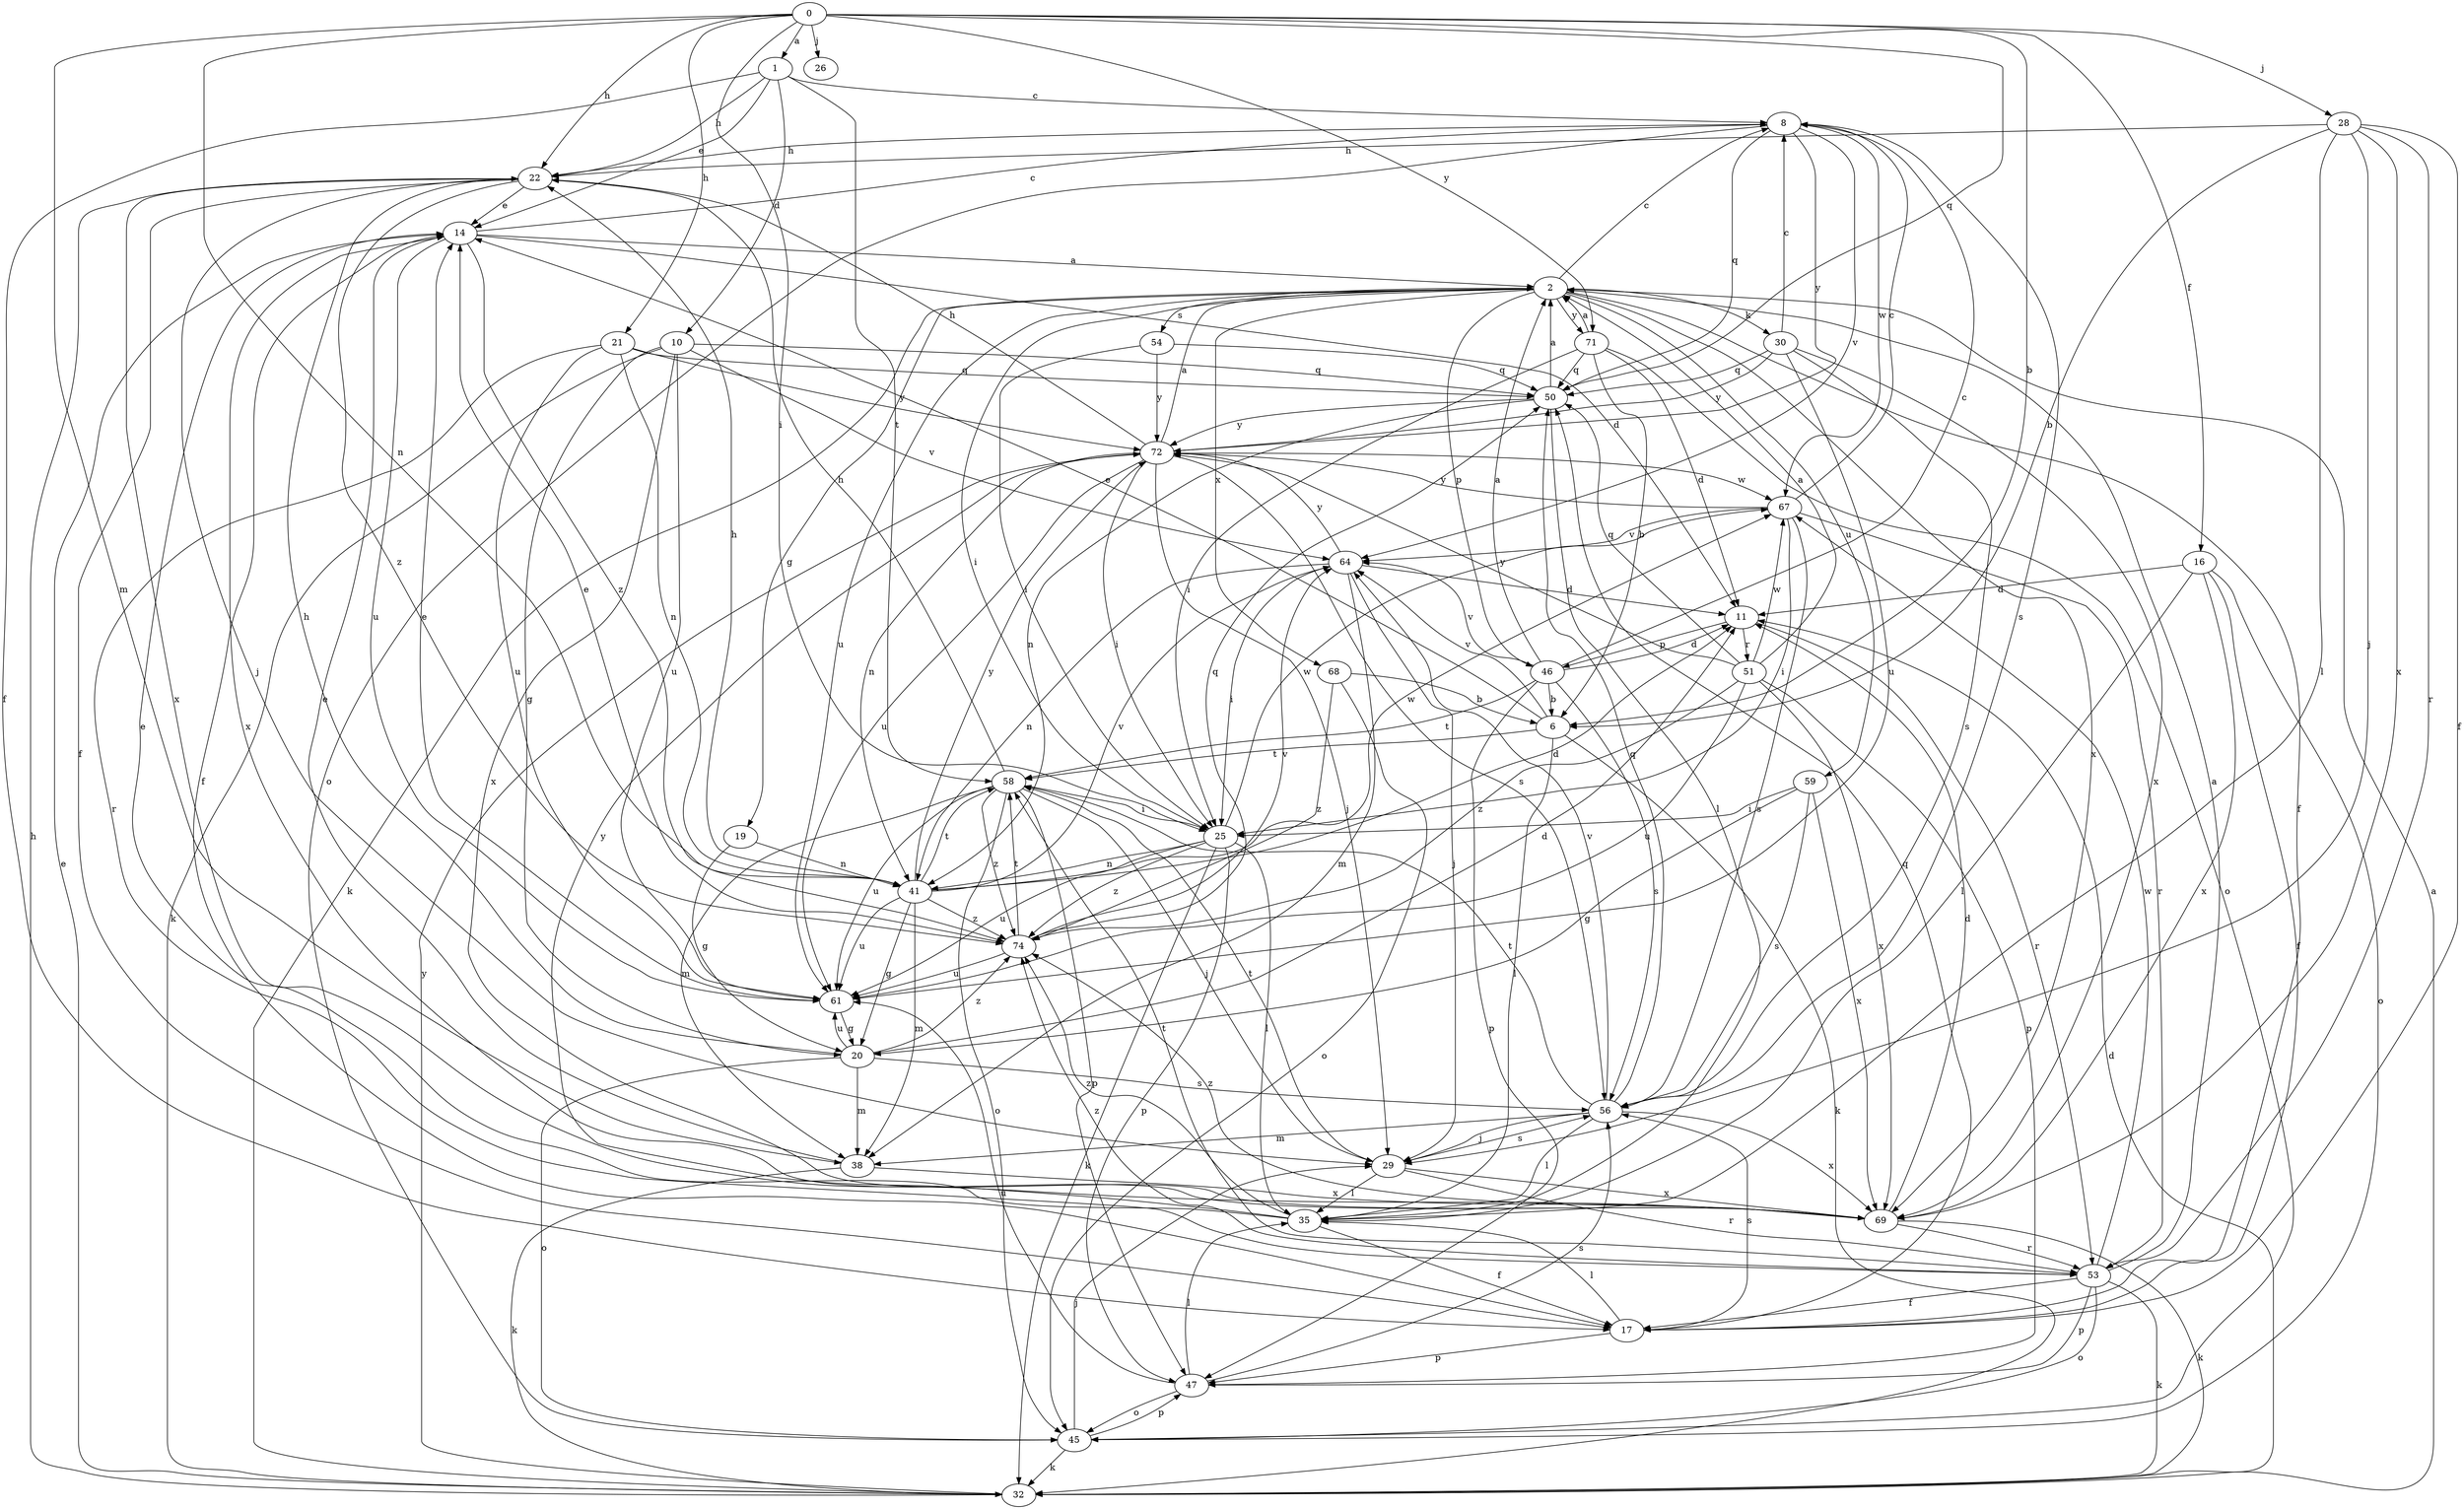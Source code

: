 strict digraph  {
0;
1;
2;
6;
8;
10;
11;
14;
16;
17;
19;
20;
21;
22;
25;
26;
28;
29;
30;
32;
35;
38;
41;
45;
46;
47;
50;
51;
53;
54;
56;
58;
59;
61;
64;
67;
68;
69;
71;
72;
74;
0 -> 1  [label=a];
0 -> 6  [label=b];
0 -> 16  [label=f];
0 -> 21  [label=h];
0 -> 22  [label=h];
0 -> 25  [label=i];
0 -> 26  [label=j];
0 -> 28  [label=j];
0 -> 38  [label=m];
0 -> 41  [label=n];
0 -> 50  [label=q];
0 -> 71  [label=y];
1 -> 8  [label=c];
1 -> 10  [label=d];
1 -> 14  [label=e];
1 -> 17  [label=f];
1 -> 22  [label=h];
1 -> 58  [label=t];
2 -> 8  [label=c];
2 -> 17  [label=f];
2 -> 19  [label=g];
2 -> 25  [label=i];
2 -> 30  [label=k];
2 -> 32  [label=k];
2 -> 46  [label=p];
2 -> 54  [label=s];
2 -> 59  [label=u];
2 -> 61  [label=u];
2 -> 68  [label=x];
2 -> 69  [label=x];
2 -> 71  [label=y];
6 -> 14  [label=e];
6 -> 32  [label=k];
6 -> 35  [label=l];
6 -> 58  [label=t];
6 -> 64  [label=v];
8 -> 22  [label=h];
8 -> 45  [label=o];
8 -> 50  [label=q];
8 -> 56  [label=s];
8 -> 64  [label=v];
8 -> 67  [label=w];
8 -> 72  [label=y];
10 -> 20  [label=g];
10 -> 32  [label=k];
10 -> 50  [label=q];
10 -> 61  [label=u];
10 -> 64  [label=v];
10 -> 69  [label=x];
11 -> 46  [label=p];
11 -> 51  [label=r];
11 -> 53  [label=r];
14 -> 2  [label=a];
14 -> 8  [label=c];
14 -> 11  [label=d];
14 -> 17  [label=f];
14 -> 61  [label=u];
14 -> 69  [label=x];
14 -> 74  [label=z];
16 -> 11  [label=d];
16 -> 17  [label=f];
16 -> 35  [label=l];
16 -> 45  [label=o];
16 -> 69  [label=x];
17 -> 35  [label=l];
17 -> 47  [label=p];
17 -> 50  [label=q];
17 -> 56  [label=s];
19 -> 20  [label=g];
19 -> 41  [label=n];
20 -> 11  [label=d];
20 -> 22  [label=h];
20 -> 38  [label=m];
20 -> 45  [label=o];
20 -> 56  [label=s];
20 -> 61  [label=u];
20 -> 74  [label=z];
21 -> 41  [label=n];
21 -> 50  [label=q];
21 -> 53  [label=r];
21 -> 61  [label=u];
21 -> 72  [label=y];
22 -> 14  [label=e];
22 -> 17  [label=f];
22 -> 29  [label=j];
22 -> 69  [label=x];
22 -> 74  [label=z];
25 -> 32  [label=k];
25 -> 35  [label=l];
25 -> 41  [label=n];
25 -> 47  [label=p];
25 -> 61  [label=u];
25 -> 67  [label=w];
25 -> 74  [label=z];
28 -> 6  [label=b];
28 -> 17  [label=f];
28 -> 22  [label=h];
28 -> 29  [label=j];
28 -> 35  [label=l];
28 -> 53  [label=r];
28 -> 69  [label=x];
29 -> 35  [label=l];
29 -> 53  [label=r];
29 -> 56  [label=s];
29 -> 58  [label=t];
29 -> 69  [label=x];
30 -> 8  [label=c];
30 -> 50  [label=q];
30 -> 56  [label=s];
30 -> 61  [label=u];
30 -> 69  [label=x];
30 -> 72  [label=y];
32 -> 2  [label=a];
32 -> 11  [label=d];
32 -> 14  [label=e];
32 -> 22  [label=h];
32 -> 72  [label=y];
35 -> 14  [label=e];
35 -> 17  [label=f];
35 -> 72  [label=y];
35 -> 74  [label=z];
38 -> 14  [label=e];
38 -> 32  [label=k];
38 -> 69  [label=x];
41 -> 11  [label=d];
41 -> 20  [label=g];
41 -> 22  [label=h];
41 -> 38  [label=m];
41 -> 58  [label=t];
41 -> 61  [label=u];
41 -> 64  [label=v];
41 -> 67  [label=w];
41 -> 72  [label=y];
41 -> 74  [label=z];
45 -> 29  [label=j];
45 -> 32  [label=k];
45 -> 47  [label=p];
46 -> 2  [label=a];
46 -> 6  [label=b];
46 -> 8  [label=c];
46 -> 11  [label=d];
46 -> 47  [label=p];
46 -> 56  [label=s];
46 -> 58  [label=t];
46 -> 64  [label=v];
47 -> 35  [label=l];
47 -> 45  [label=o];
47 -> 56  [label=s];
47 -> 61  [label=u];
50 -> 2  [label=a];
50 -> 35  [label=l];
50 -> 41  [label=n];
50 -> 72  [label=y];
51 -> 2  [label=a];
51 -> 47  [label=p];
51 -> 50  [label=q];
51 -> 61  [label=u];
51 -> 67  [label=w];
51 -> 69  [label=x];
51 -> 72  [label=y];
51 -> 74  [label=z];
53 -> 2  [label=a];
53 -> 17  [label=f];
53 -> 32  [label=k];
53 -> 45  [label=o];
53 -> 47  [label=p];
53 -> 58  [label=t];
53 -> 67  [label=w];
53 -> 74  [label=z];
54 -> 25  [label=i];
54 -> 50  [label=q];
54 -> 72  [label=y];
56 -> 29  [label=j];
56 -> 35  [label=l];
56 -> 38  [label=m];
56 -> 50  [label=q];
56 -> 58  [label=t];
56 -> 64  [label=v];
56 -> 69  [label=x];
58 -> 22  [label=h];
58 -> 25  [label=i];
58 -> 29  [label=j];
58 -> 38  [label=m];
58 -> 45  [label=o];
58 -> 47  [label=p];
58 -> 61  [label=u];
58 -> 74  [label=z];
59 -> 20  [label=g];
59 -> 25  [label=i];
59 -> 56  [label=s];
59 -> 69  [label=x];
61 -> 14  [label=e];
61 -> 20  [label=g];
64 -> 11  [label=d];
64 -> 25  [label=i];
64 -> 29  [label=j];
64 -> 38  [label=m];
64 -> 41  [label=n];
64 -> 72  [label=y];
67 -> 8  [label=c];
67 -> 25  [label=i];
67 -> 53  [label=r];
67 -> 56  [label=s];
67 -> 64  [label=v];
67 -> 72  [label=y];
68 -> 6  [label=b];
68 -> 45  [label=o];
68 -> 74  [label=z];
69 -> 11  [label=d];
69 -> 32  [label=k];
69 -> 53  [label=r];
69 -> 74  [label=z];
71 -> 2  [label=a];
71 -> 6  [label=b];
71 -> 11  [label=d];
71 -> 25  [label=i];
71 -> 45  [label=o];
71 -> 50  [label=q];
72 -> 2  [label=a];
72 -> 22  [label=h];
72 -> 25  [label=i];
72 -> 29  [label=j];
72 -> 41  [label=n];
72 -> 56  [label=s];
72 -> 61  [label=u];
72 -> 67  [label=w];
74 -> 14  [label=e];
74 -> 50  [label=q];
74 -> 58  [label=t];
74 -> 61  [label=u];
74 -> 64  [label=v];
}
